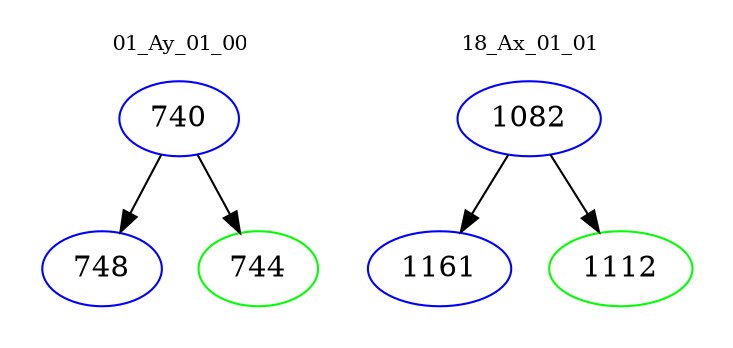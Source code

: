 digraph{
subgraph cluster_0 {
color = white
label = "01_Ay_01_00";
fontsize=10;
T0_740 [label="740", color="blue"]
T0_740 -> T0_748 [color="black"]
T0_748 [label="748", color="blue"]
T0_740 -> T0_744 [color="black"]
T0_744 [label="744", color="green"]
}
subgraph cluster_1 {
color = white
label = "18_Ax_01_01";
fontsize=10;
T1_1082 [label="1082", color="blue"]
T1_1082 -> T1_1161 [color="black"]
T1_1161 [label="1161", color="blue"]
T1_1082 -> T1_1112 [color="black"]
T1_1112 [label="1112", color="green"]
}
}
